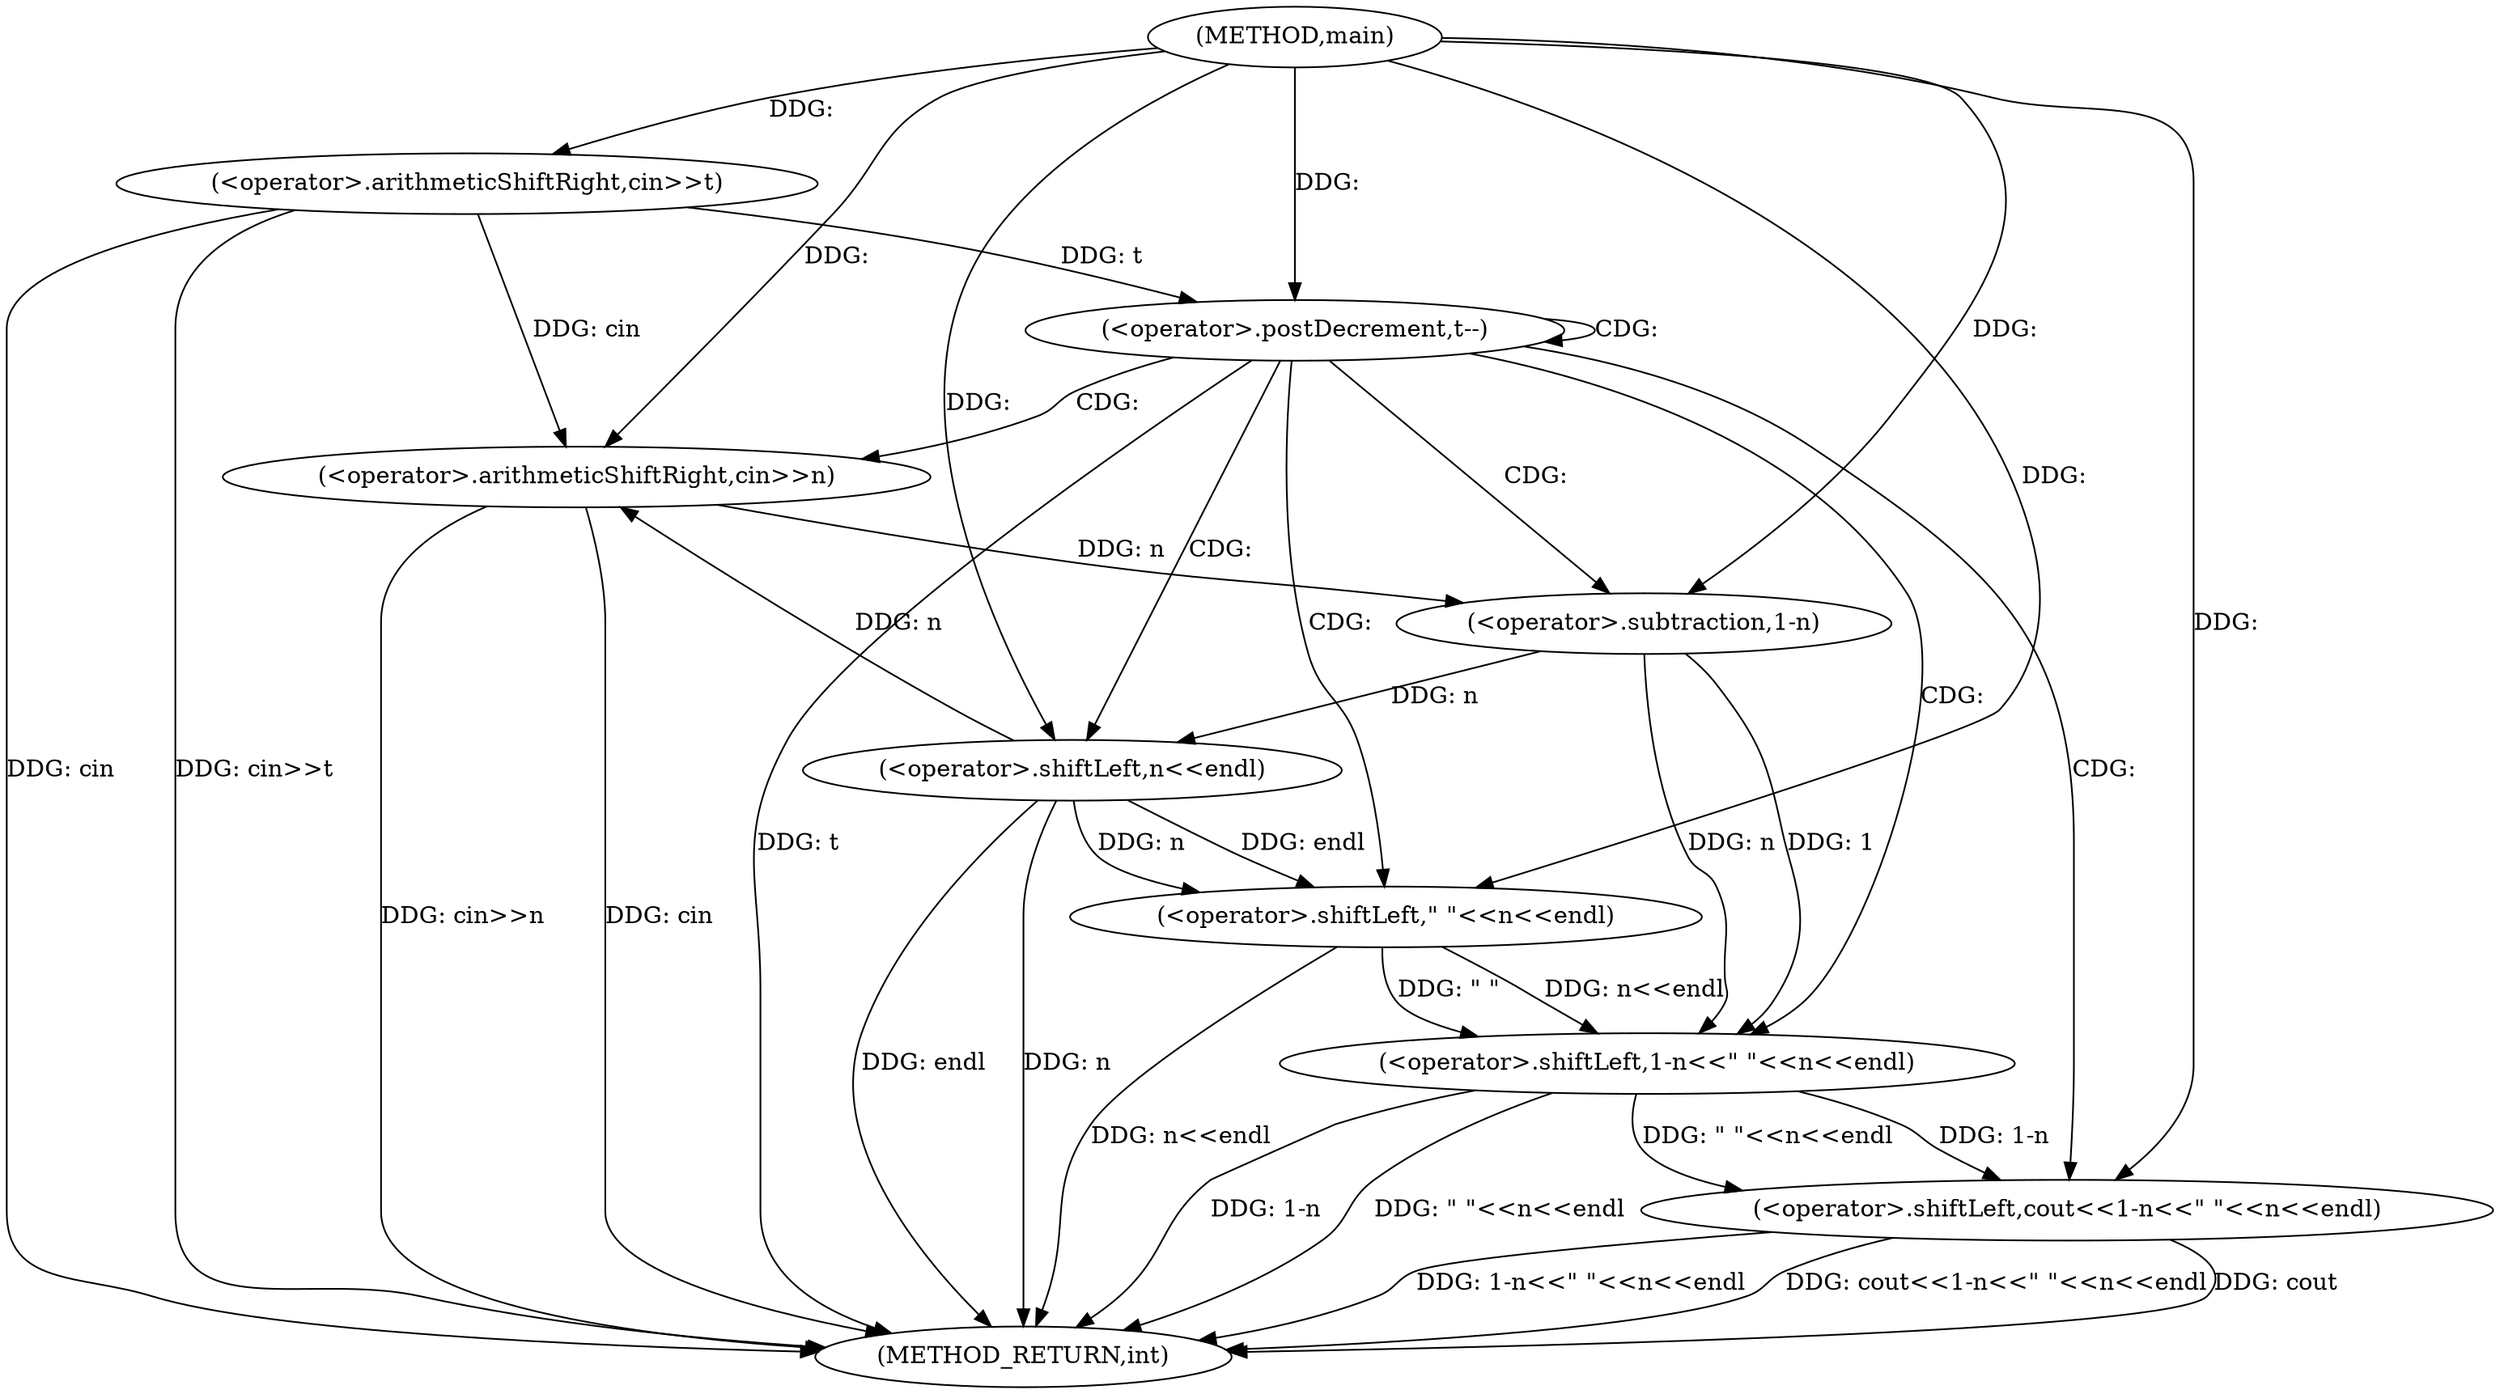 digraph "main" {  
"1000103" [label = "(METHOD,main)" ]
"1000128" [label = "(METHOD_RETURN,int)" ]
"1000106" [label = "(<operator>.arithmeticShiftRight,cin>>t)" ]
"1000110" [label = "(<operator>.postDecrement,t--)" ]
"1000114" [label = "(<operator>.arithmeticShiftRight,cin>>n)" ]
"1000117" [label = "(<operator>.shiftLeft,cout<<1-n<<\" \"<<n<<endl)" ]
"1000119" [label = "(<operator>.shiftLeft,1-n<<\" \"<<n<<endl)" ]
"1000120" [label = "(<operator>.subtraction,1-n)" ]
"1000123" [label = "(<operator>.shiftLeft,\" \"<<n<<endl)" ]
"1000125" [label = "(<operator>.shiftLeft,n<<endl)" ]
  "1000106" -> "1000128"  [ label = "DDG: cin"] 
  "1000106" -> "1000128"  [ label = "DDG: cin>>t"] 
  "1000110" -> "1000128"  [ label = "DDG: t"] 
  "1000114" -> "1000128"  [ label = "DDG: cin"] 
  "1000114" -> "1000128"  [ label = "DDG: cin>>n"] 
  "1000119" -> "1000128"  [ label = "DDG: 1-n"] 
  "1000125" -> "1000128"  [ label = "DDG: n"] 
  "1000123" -> "1000128"  [ label = "DDG: n<<endl"] 
  "1000119" -> "1000128"  [ label = "DDG: \" \"<<n<<endl"] 
  "1000117" -> "1000128"  [ label = "DDG: 1-n<<\" \"<<n<<endl"] 
  "1000117" -> "1000128"  [ label = "DDG: cout<<1-n<<\" \"<<n<<endl"] 
  "1000125" -> "1000128"  [ label = "DDG: endl"] 
  "1000117" -> "1000128"  [ label = "DDG: cout"] 
  "1000103" -> "1000106"  [ label = "DDG: "] 
  "1000106" -> "1000110"  [ label = "DDG: t"] 
  "1000103" -> "1000110"  [ label = "DDG: "] 
  "1000106" -> "1000114"  [ label = "DDG: cin"] 
  "1000103" -> "1000114"  [ label = "DDG: "] 
  "1000125" -> "1000114"  [ label = "DDG: n"] 
  "1000103" -> "1000117"  [ label = "DDG: "] 
  "1000119" -> "1000117"  [ label = "DDG: 1-n"] 
  "1000119" -> "1000117"  [ label = "DDG: \" \"<<n<<endl"] 
  "1000120" -> "1000119"  [ label = "DDG: 1"] 
  "1000120" -> "1000119"  [ label = "DDG: n"] 
  "1000123" -> "1000119"  [ label = "DDG: \" \""] 
  "1000123" -> "1000119"  [ label = "DDG: n<<endl"] 
  "1000103" -> "1000120"  [ label = "DDG: "] 
  "1000114" -> "1000120"  [ label = "DDG: n"] 
  "1000103" -> "1000123"  [ label = "DDG: "] 
  "1000125" -> "1000123"  [ label = "DDG: endl"] 
  "1000125" -> "1000123"  [ label = "DDG: n"] 
  "1000120" -> "1000125"  [ label = "DDG: n"] 
  "1000103" -> "1000125"  [ label = "DDG: "] 
  "1000110" -> "1000110"  [ label = "CDG: "] 
  "1000110" -> "1000123"  [ label = "CDG: "] 
  "1000110" -> "1000125"  [ label = "CDG: "] 
  "1000110" -> "1000119"  [ label = "CDG: "] 
  "1000110" -> "1000114"  [ label = "CDG: "] 
  "1000110" -> "1000120"  [ label = "CDG: "] 
  "1000110" -> "1000117"  [ label = "CDG: "] 
}
